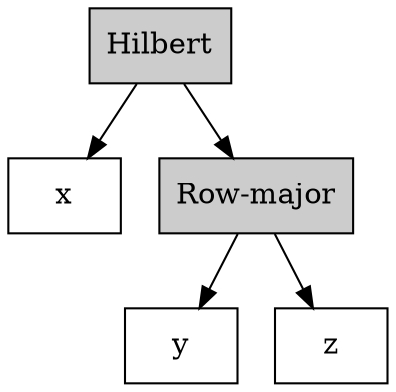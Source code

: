 digraph G {
  node [ shape="rectangle" style="filled" fillcolor="#FFFFFF" ]

  H0 -> x
  H0 -> R1
  R1 -> y
  R1 -> z

  H0 [ label="Hilbert" fillcolor="#CCCCCC" ]
  R1 [ label="Row-major" fillcolor="#CCCCCC" ]
}
